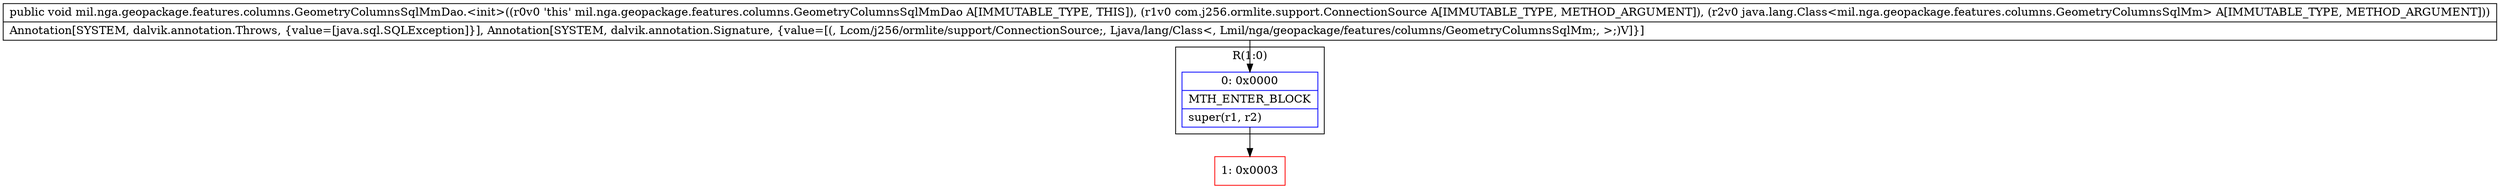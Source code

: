 digraph "CFG formil.nga.geopackage.features.columns.GeometryColumnsSqlMmDao.\<init\>(Lcom\/j256\/ormlite\/support\/ConnectionSource;Ljava\/lang\/Class;)V" {
subgraph cluster_Region_24132688 {
label = "R(1:0)";
node [shape=record,color=blue];
Node_0 [shape=record,label="{0\:\ 0x0000|MTH_ENTER_BLOCK\l|super(r1, r2)\l}"];
}
Node_1 [shape=record,color=red,label="{1\:\ 0x0003}"];
MethodNode[shape=record,label="{public void mil.nga.geopackage.features.columns.GeometryColumnsSqlMmDao.\<init\>((r0v0 'this' mil.nga.geopackage.features.columns.GeometryColumnsSqlMmDao A[IMMUTABLE_TYPE, THIS]), (r1v0 com.j256.ormlite.support.ConnectionSource A[IMMUTABLE_TYPE, METHOD_ARGUMENT]), (r2v0 java.lang.Class\<mil.nga.geopackage.features.columns.GeometryColumnsSqlMm\> A[IMMUTABLE_TYPE, METHOD_ARGUMENT]))  | Annotation[SYSTEM, dalvik.annotation.Throws, \{value=[java.sql.SQLException]\}], Annotation[SYSTEM, dalvik.annotation.Signature, \{value=[(, Lcom\/j256\/ormlite\/support\/ConnectionSource;, Ljava\/lang\/Class\<, Lmil\/nga\/geopackage\/features\/columns\/GeometryColumnsSqlMm;, \>;)V]\}]\l}"];
MethodNode -> Node_0;
Node_0 -> Node_1;
}

